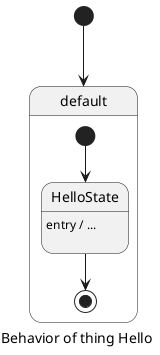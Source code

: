 @startuml
skinparam defaultTextAlignment left
caption Behavior of thing Hello
[*] --> default
state default{
state HelloState{
	HelloState : entry / ...\n
}
HelloState --> [*]
[*] --> HelloState
}
@enduml
